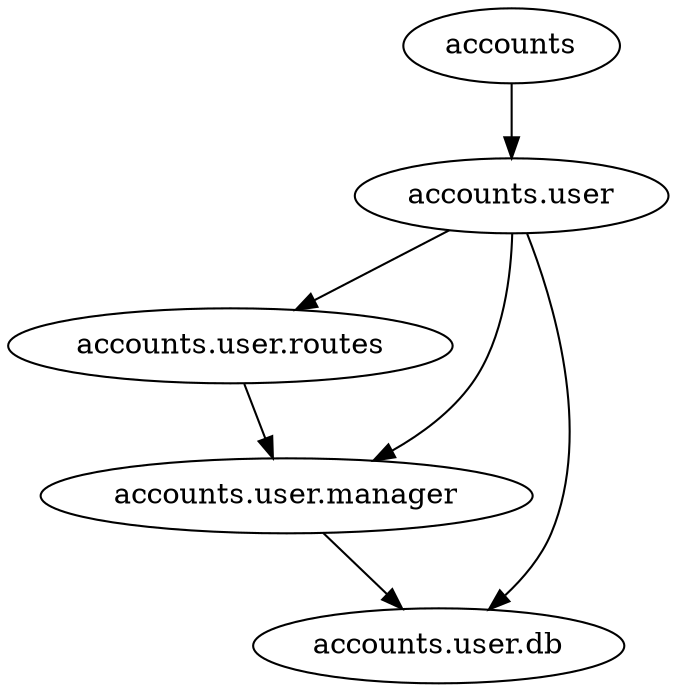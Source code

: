 digraph X {
  rankdir="TB";

  accounts [label="accounts"]
  user [label="accounts.user"]
  routes [label="accounts.user.routes"]
  db [label="accounts.user.db"]
  manager [label="accounts.user.manager"]

  accounts -> user
  user -> manager
  user -> db
  user -> routes
  routes -> manager
  manager -> db
}
